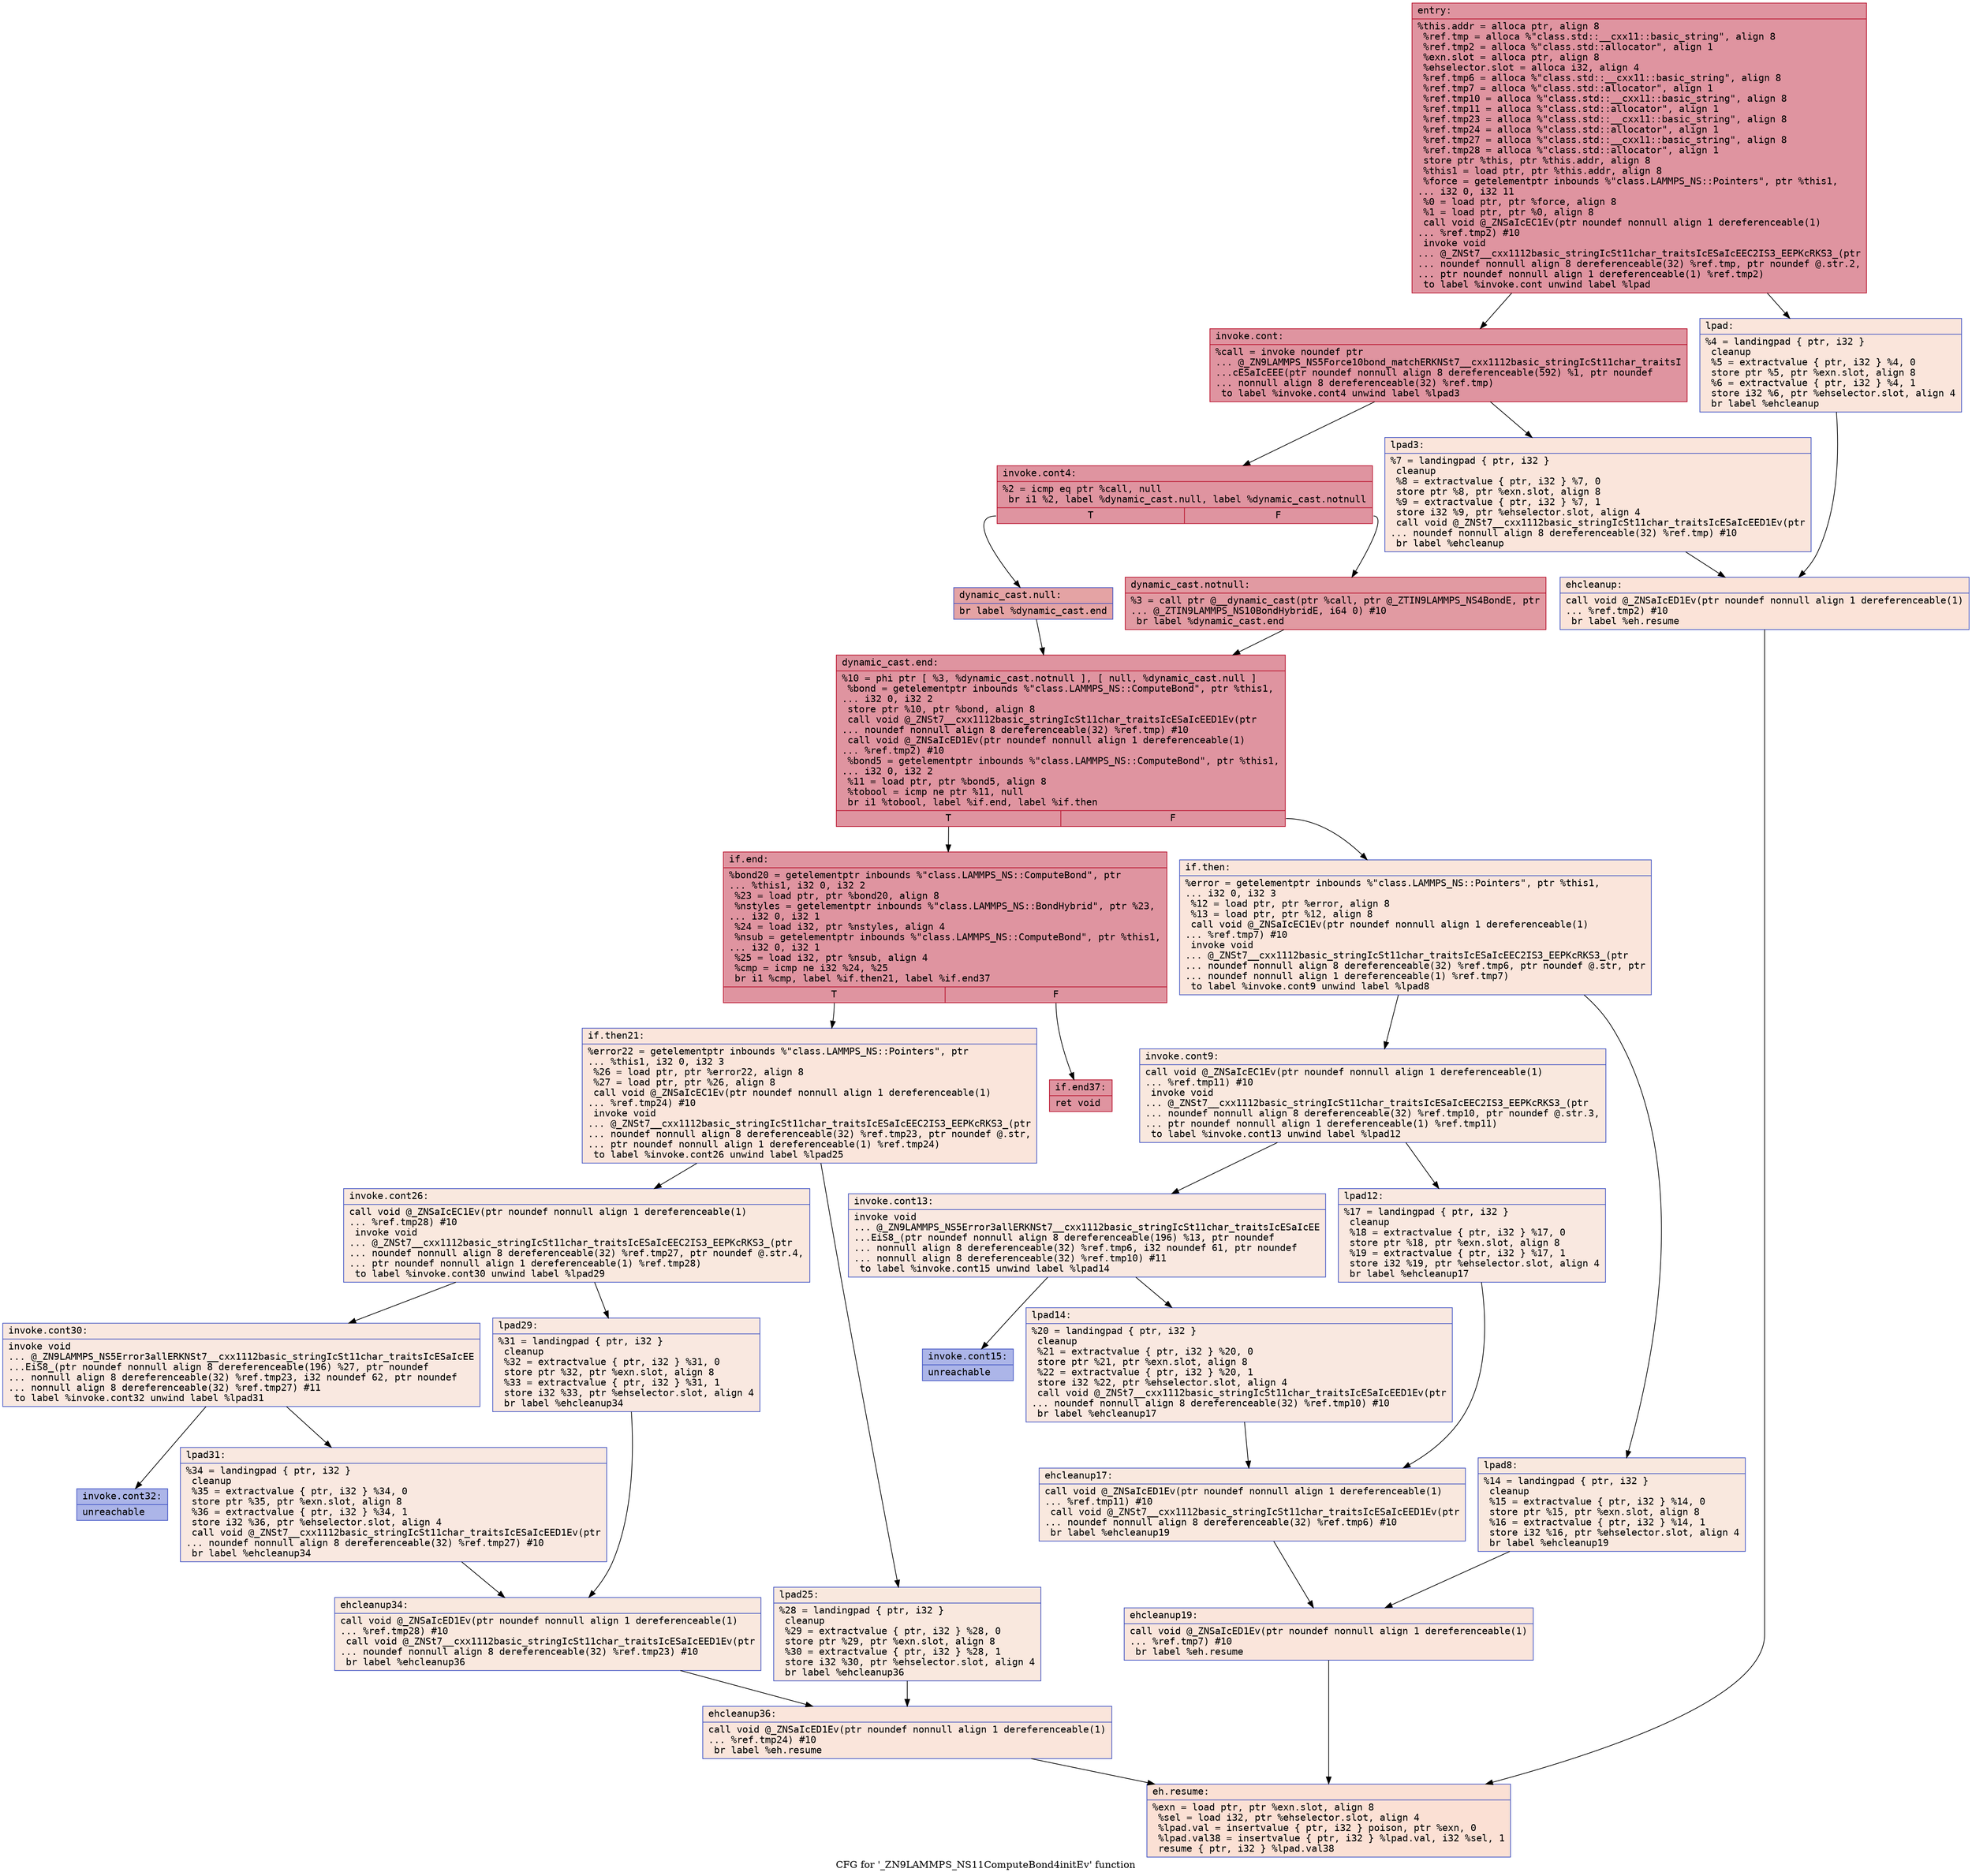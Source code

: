digraph "CFG for '_ZN9LAMMPS_NS11ComputeBond4initEv' function" {
	label="CFG for '_ZN9LAMMPS_NS11ComputeBond4initEv' function";

	Node0x555b7c8cdb40 [shape=record,color="#b70d28ff", style=filled, fillcolor="#b70d2870" fontname="Courier",label="{entry:\l|  %this.addr = alloca ptr, align 8\l  %ref.tmp = alloca %\"class.std::__cxx11::basic_string\", align 8\l  %ref.tmp2 = alloca %\"class.std::allocator\", align 1\l  %exn.slot = alloca ptr, align 8\l  %ehselector.slot = alloca i32, align 4\l  %ref.tmp6 = alloca %\"class.std::__cxx11::basic_string\", align 8\l  %ref.tmp7 = alloca %\"class.std::allocator\", align 1\l  %ref.tmp10 = alloca %\"class.std::__cxx11::basic_string\", align 8\l  %ref.tmp11 = alloca %\"class.std::allocator\", align 1\l  %ref.tmp23 = alloca %\"class.std::__cxx11::basic_string\", align 8\l  %ref.tmp24 = alloca %\"class.std::allocator\", align 1\l  %ref.tmp27 = alloca %\"class.std::__cxx11::basic_string\", align 8\l  %ref.tmp28 = alloca %\"class.std::allocator\", align 1\l  store ptr %this, ptr %this.addr, align 8\l  %this1 = load ptr, ptr %this.addr, align 8\l  %force = getelementptr inbounds %\"class.LAMMPS_NS::Pointers\", ptr %this1,\l... i32 0, i32 11\l  %0 = load ptr, ptr %force, align 8\l  %1 = load ptr, ptr %0, align 8\l  call void @_ZNSaIcEC1Ev(ptr noundef nonnull align 1 dereferenceable(1)\l... %ref.tmp2) #10\l  invoke void\l... @_ZNSt7__cxx1112basic_stringIcSt11char_traitsIcESaIcEEC2IS3_EEPKcRKS3_(ptr\l... noundef nonnull align 8 dereferenceable(32) %ref.tmp, ptr noundef @.str.2,\l... ptr noundef nonnull align 1 dereferenceable(1) %ref.tmp2)\l          to label %invoke.cont unwind label %lpad\l}"];
	Node0x555b7c8cdb40 -> Node0x555b7c8ce830[tooltip="entry -> invoke.cont\nProbability 100.00%" ];
	Node0x555b7c8cdb40 -> Node0x555b7c8ce8b0[tooltip="entry -> lpad\nProbability 0.00%" ];
	Node0x555b7c8ce830 [shape=record,color="#b70d28ff", style=filled, fillcolor="#b70d2870" fontname="Courier",label="{invoke.cont:\l|  %call = invoke noundef ptr\l... @_ZN9LAMMPS_NS5Force10bond_matchERKNSt7__cxx1112basic_stringIcSt11char_traitsI\l...cESaIcEEE(ptr noundef nonnull align 8 dereferenceable(592) %1, ptr noundef\l... nonnull align 8 dereferenceable(32) %ref.tmp)\l          to label %invoke.cont4 unwind label %lpad3\l}"];
	Node0x555b7c8ce830 -> Node0x555b7c8ce7e0[tooltip="invoke.cont -> invoke.cont4\nProbability 100.00%" ];
	Node0x555b7c8ce830 -> Node0x555b7c8ceae0[tooltip="invoke.cont -> lpad3\nProbability 0.00%" ];
	Node0x555b7c8ce7e0 [shape=record,color="#b70d28ff", style=filled, fillcolor="#b70d2870" fontname="Courier",label="{invoke.cont4:\l|  %2 = icmp eq ptr %call, null\l  br i1 %2, label %dynamic_cast.null, label %dynamic_cast.notnull\l|{<s0>T|<s1>F}}"];
	Node0x555b7c8ce7e0:s0 -> Node0x555b7c8ced60[tooltip="invoke.cont4 -> dynamic_cast.null\nProbability 37.50%" ];
	Node0x555b7c8ce7e0:s1 -> Node0x555b7c8cede0[tooltip="invoke.cont4 -> dynamic_cast.notnull\nProbability 62.50%" ];
	Node0x555b7c8cede0 [shape=record,color="#b70d28ff", style=filled, fillcolor="#bb1b2c70" fontname="Courier",label="{dynamic_cast.notnull:\l|  %3 = call ptr @__dynamic_cast(ptr %call, ptr @_ZTIN9LAMMPS_NS4BondE, ptr\l... @_ZTIN9LAMMPS_NS10BondHybridE, i64 0) #10\l  br label %dynamic_cast.end\l}"];
	Node0x555b7c8cede0 -> Node0x555b7c8b4af0[tooltip="dynamic_cast.notnull -> dynamic_cast.end\nProbability 100.00%" ];
	Node0x555b7c8ce8b0 [shape=record,color="#3d50c3ff", style=filled, fillcolor="#f4c5ad70" fontname="Courier",label="{lpad:\l|  %4 = landingpad \{ ptr, i32 \}\l          cleanup\l  %5 = extractvalue \{ ptr, i32 \} %4, 0\l  store ptr %5, ptr %exn.slot, align 8\l  %6 = extractvalue \{ ptr, i32 \} %4, 1\l  store i32 %6, ptr %ehselector.slot, align 4\l  br label %ehcleanup\l}"];
	Node0x555b7c8ce8b0 -> Node0x555b7c8ba650[tooltip="lpad -> ehcleanup\nProbability 100.00%" ];
	Node0x555b7c8ceae0 [shape=record,color="#3d50c3ff", style=filled, fillcolor="#f4c5ad70" fontname="Courier",label="{lpad3:\l|  %7 = landingpad \{ ptr, i32 \}\l          cleanup\l  %8 = extractvalue \{ ptr, i32 \} %7, 0\l  store ptr %8, ptr %exn.slot, align 8\l  %9 = extractvalue \{ ptr, i32 \} %7, 1\l  store i32 %9, ptr %ehselector.slot, align 4\l  call void @_ZNSt7__cxx1112basic_stringIcSt11char_traitsIcESaIcEED1Ev(ptr\l... noundef nonnull align 8 dereferenceable(32) %ref.tmp) #10\l  br label %ehcleanup\l}"];
	Node0x555b7c8ceae0 -> Node0x555b7c8ba650[tooltip="lpad3 -> ehcleanup\nProbability 100.00%" ];
	Node0x555b7c8ced60 [shape=record,color="#3d50c3ff", style=filled, fillcolor="#c32e3170" fontname="Courier",label="{dynamic_cast.null:\l|  br label %dynamic_cast.end\l}"];
	Node0x555b7c8ced60 -> Node0x555b7c8b4af0[tooltip="dynamic_cast.null -> dynamic_cast.end\nProbability 100.00%" ];
	Node0x555b7c8b4af0 [shape=record,color="#b70d28ff", style=filled, fillcolor="#b70d2870" fontname="Courier",label="{dynamic_cast.end:\l|  %10 = phi ptr [ %3, %dynamic_cast.notnull ], [ null, %dynamic_cast.null ]\l  %bond = getelementptr inbounds %\"class.LAMMPS_NS::ComputeBond\", ptr %this1,\l... i32 0, i32 2\l  store ptr %10, ptr %bond, align 8\l  call void @_ZNSt7__cxx1112basic_stringIcSt11char_traitsIcESaIcEED1Ev(ptr\l... noundef nonnull align 8 dereferenceable(32) %ref.tmp) #10\l  call void @_ZNSaIcED1Ev(ptr noundef nonnull align 1 dereferenceable(1)\l... %ref.tmp2) #10\l  %bond5 = getelementptr inbounds %\"class.LAMMPS_NS::ComputeBond\", ptr %this1,\l... i32 0, i32 2\l  %11 = load ptr, ptr %bond5, align 8\l  %tobool = icmp ne ptr %11, null\l  br i1 %tobool, label %if.end, label %if.then\l|{<s0>T|<s1>F}}"];
	Node0x555b7c8b4af0:s0 -> Node0x555b7c8c7800[tooltip="dynamic_cast.end -> if.end\nProbability 100.00%" ];
	Node0x555b7c8b4af0:s1 -> Node0x555b7c8c7870[tooltip="dynamic_cast.end -> if.then\nProbability 0.00%" ];
	Node0x555b7c8c7870 [shape=record,color="#3d50c3ff", style=filled, fillcolor="#f4c5ad70" fontname="Courier",label="{if.then:\l|  %error = getelementptr inbounds %\"class.LAMMPS_NS::Pointers\", ptr %this1,\l... i32 0, i32 3\l  %12 = load ptr, ptr %error, align 8\l  %13 = load ptr, ptr %12, align 8\l  call void @_ZNSaIcEC1Ev(ptr noundef nonnull align 1 dereferenceable(1)\l... %ref.tmp7) #10\l  invoke void\l... @_ZNSt7__cxx1112basic_stringIcSt11char_traitsIcESaIcEEC2IS3_EEPKcRKS3_(ptr\l... noundef nonnull align 8 dereferenceable(32) %ref.tmp6, ptr noundef @.str, ptr\l... noundef nonnull align 1 dereferenceable(1) %ref.tmp7)\l          to label %invoke.cont9 unwind label %lpad8\l}"];
	Node0x555b7c8c7870 -> Node0x555b7c8c7cf0[tooltip="if.then -> invoke.cont9\nProbability 50.00%" ];
	Node0x555b7c8c7870 -> Node0x555b7c8c7d40[tooltip="if.then -> lpad8\nProbability 50.00%" ];
	Node0x555b7c8c7cf0 [shape=record,color="#3d50c3ff", style=filled, fillcolor="#f2cab570" fontname="Courier",label="{invoke.cont9:\l|  call void @_ZNSaIcEC1Ev(ptr noundef nonnull align 1 dereferenceable(1)\l... %ref.tmp11) #10\l  invoke void\l... @_ZNSt7__cxx1112basic_stringIcSt11char_traitsIcESaIcEEC2IS3_EEPKcRKS3_(ptr\l... noundef nonnull align 8 dereferenceable(32) %ref.tmp10, ptr noundef @.str.3,\l... ptr noundef nonnull align 1 dereferenceable(1) %ref.tmp11)\l          to label %invoke.cont13 unwind label %lpad12\l}"];
	Node0x555b7c8c7cf0 -> Node0x555b7c8c8090[tooltip="invoke.cont9 -> invoke.cont13\nProbability 50.00%" ];
	Node0x555b7c8c7cf0 -> Node0x555b7c8c80e0[tooltip="invoke.cont9 -> lpad12\nProbability 50.00%" ];
	Node0x555b7c8c8090 [shape=record,color="#3d50c3ff", style=filled, fillcolor="#f1ccb870" fontname="Courier",label="{invoke.cont13:\l|  invoke void\l... @_ZN9LAMMPS_NS5Error3allERKNSt7__cxx1112basic_stringIcSt11char_traitsIcESaIcEE\l...EiS8_(ptr noundef nonnull align 8 dereferenceable(196) %13, ptr noundef\l... nonnull align 8 dereferenceable(32) %ref.tmp6, i32 noundef 61, ptr noundef\l... nonnull align 8 dereferenceable(32) %ref.tmp10) #11\l          to label %invoke.cont15 unwind label %lpad14\l}"];
	Node0x555b7c8c8090 -> Node0x555b7c8c8040[tooltip="invoke.cont13 -> invoke.cont15\nProbability 0.00%" ];
	Node0x555b7c8c8090 -> Node0x555b7c8c83d0[tooltip="invoke.cont13 -> lpad14\nProbability 100.00%" ];
	Node0x555b7c8c8040 [shape=record,color="#3d50c3ff", style=filled, fillcolor="#4358cb70" fontname="Courier",label="{invoke.cont15:\l|  unreachable\l}"];
	Node0x555b7c8ba650 [shape=record,color="#3d50c3ff", style=filled, fillcolor="#f6bfa670" fontname="Courier",label="{ehcleanup:\l|  call void @_ZNSaIcED1Ev(ptr noundef nonnull align 1 dereferenceable(1)\l... %ref.tmp2) #10\l  br label %eh.resume\l}"];
	Node0x555b7c8ba650 -> Node0x555b7c8d2190[tooltip="ehcleanup -> eh.resume\nProbability 100.00%" ];
	Node0x555b7c8c7d40 [shape=record,color="#3d50c3ff", style=filled, fillcolor="#f2cab570" fontname="Courier",label="{lpad8:\l|  %14 = landingpad \{ ptr, i32 \}\l          cleanup\l  %15 = extractvalue \{ ptr, i32 \} %14, 0\l  store ptr %15, ptr %exn.slot, align 8\l  %16 = extractvalue \{ ptr, i32 \} %14, 1\l  store i32 %16, ptr %ehselector.slot, align 4\l  br label %ehcleanup19\l}"];
	Node0x555b7c8c7d40 -> Node0x555b7c8d24e0[tooltip="lpad8 -> ehcleanup19\nProbability 100.00%" ];
	Node0x555b7c8c80e0 [shape=record,color="#3d50c3ff", style=filled, fillcolor="#f1ccb870" fontname="Courier",label="{lpad12:\l|  %17 = landingpad \{ ptr, i32 \}\l          cleanup\l  %18 = extractvalue \{ ptr, i32 \} %17, 0\l  store ptr %18, ptr %exn.slot, align 8\l  %19 = extractvalue \{ ptr, i32 \} %17, 1\l  store i32 %19, ptr %ehselector.slot, align 4\l  br label %ehcleanup17\l}"];
	Node0x555b7c8c80e0 -> Node0x555b7c8d2850[tooltip="lpad12 -> ehcleanup17\nProbability 100.00%" ];
	Node0x555b7c8c83d0 [shape=record,color="#3d50c3ff", style=filled, fillcolor="#f1ccb870" fontname="Courier",label="{lpad14:\l|  %20 = landingpad \{ ptr, i32 \}\l          cleanup\l  %21 = extractvalue \{ ptr, i32 \} %20, 0\l  store ptr %21, ptr %exn.slot, align 8\l  %22 = extractvalue \{ ptr, i32 \} %20, 1\l  store i32 %22, ptr %ehselector.slot, align 4\l  call void @_ZNSt7__cxx1112basic_stringIcSt11char_traitsIcESaIcEED1Ev(ptr\l... noundef nonnull align 8 dereferenceable(32) %ref.tmp10) #10\l  br label %ehcleanup17\l}"];
	Node0x555b7c8c83d0 -> Node0x555b7c8d2850[tooltip="lpad14 -> ehcleanup17\nProbability 100.00%" ];
	Node0x555b7c8d2850 [shape=record,color="#3d50c3ff", style=filled, fillcolor="#f2cab570" fontname="Courier",label="{ehcleanup17:\l|  call void @_ZNSaIcED1Ev(ptr noundef nonnull align 1 dereferenceable(1)\l... %ref.tmp11) #10\l  call void @_ZNSt7__cxx1112basic_stringIcSt11char_traitsIcESaIcEED1Ev(ptr\l... noundef nonnull align 8 dereferenceable(32) %ref.tmp6) #10\l  br label %ehcleanup19\l}"];
	Node0x555b7c8d2850 -> Node0x555b7c8d24e0[tooltip="ehcleanup17 -> ehcleanup19\nProbability 100.00%" ];
	Node0x555b7c8d24e0 [shape=record,color="#3d50c3ff", style=filled, fillcolor="#f4c5ad70" fontname="Courier",label="{ehcleanup19:\l|  call void @_ZNSaIcED1Ev(ptr noundef nonnull align 1 dereferenceable(1)\l... %ref.tmp7) #10\l  br label %eh.resume\l}"];
	Node0x555b7c8d24e0 -> Node0x555b7c8d2190[tooltip="ehcleanup19 -> eh.resume\nProbability 100.00%" ];
	Node0x555b7c8c7800 [shape=record,color="#b70d28ff", style=filled, fillcolor="#b70d2870" fontname="Courier",label="{if.end:\l|  %bond20 = getelementptr inbounds %\"class.LAMMPS_NS::ComputeBond\", ptr\l... %this1, i32 0, i32 2\l  %23 = load ptr, ptr %bond20, align 8\l  %nstyles = getelementptr inbounds %\"class.LAMMPS_NS::BondHybrid\", ptr %23,\l... i32 0, i32 1\l  %24 = load i32, ptr %nstyles, align 4\l  %nsub = getelementptr inbounds %\"class.LAMMPS_NS::ComputeBond\", ptr %this1,\l... i32 0, i32 1\l  %25 = load i32, ptr %nsub, align 4\l  %cmp = icmp ne i32 %24, %25\l  br i1 %cmp, label %if.then21, label %if.end37\l|{<s0>T|<s1>F}}"];
	Node0x555b7c8c7800:s0 -> Node0x555b7c8d3620[tooltip="if.end -> if.then21\nProbability 0.00%" ];
	Node0x555b7c8c7800:s1 -> Node0x555b7c8d3670[tooltip="if.end -> if.end37\nProbability 100.00%" ];
	Node0x555b7c8d3620 [shape=record,color="#3d50c3ff", style=filled, fillcolor="#f4c5ad70" fontname="Courier",label="{if.then21:\l|  %error22 = getelementptr inbounds %\"class.LAMMPS_NS::Pointers\", ptr\l... %this1, i32 0, i32 3\l  %26 = load ptr, ptr %error22, align 8\l  %27 = load ptr, ptr %26, align 8\l  call void @_ZNSaIcEC1Ev(ptr noundef nonnull align 1 dereferenceable(1)\l... %ref.tmp24) #10\l  invoke void\l... @_ZNSt7__cxx1112basic_stringIcSt11char_traitsIcESaIcEEC2IS3_EEPKcRKS3_(ptr\l... noundef nonnull align 8 dereferenceable(32) %ref.tmp23, ptr noundef @.str,\l... ptr noundef nonnull align 1 dereferenceable(1) %ref.tmp24)\l          to label %invoke.cont26 unwind label %lpad25\l}"];
	Node0x555b7c8d3620 -> Node0x555b7c8d3b00[tooltip="if.then21 -> invoke.cont26\nProbability 50.00%" ];
	Node0x555b7c8d3620 -> Node0x555b7c8d41a0[tooltip="if.then21 -> lpad25\nProbability 50.00%" ];
	Node0x555b7c8d3b00 [shape=record,color="#3d50c3ff", style=filled, fillcolor="#f2cab570" fontname="Courier",label="{invoke.cont26:\l|  call void @_ZNSaIcEC1Ev(ptr noundef nonnull align 1 dereferenceable(1)\l... %ref.tmp28) #10\l  invoke void\l... @_ZNSt7__cxx1112basic_stringIcSt11char_traitsIcESaIcEEC2IS3_EEPKcRKS3_(ptr\l... noundef nonnull align 8 dereferenceable(32) %ref.tmp27, ptr noundef @.str.4,\l... ptr noundef nonnull align 1 dereferenceable(1) %ref.tmp28)\l          to label %invoke.cont30 unwind label %lpad29\l}"];
	Node0x555b7c8d3b00 -> Node0x555b7c8d44c0[tooltip="invoke.cont26 -> invoke.cont30\nProbability 50.00%" ];
	Node0x555b7c8d3b00 -> Node0x555b7c8d4510[tooltip="invoke.cont26 -> lpad29\nProbability 50.00%" ];
	Node0x555b7c8d44c0 [shape=record,color="#3d50c3ff", style=filled, fillcolor="#f1ccb870" fontname="Courier",label="{invoke.cont30:\l|  invoke void\l... @_ZN9LAMMPS_NS5Error3allERKNSt7__cxx1112basic_stringIcSt11char_traitsIcESaIcEE\l...EiS8_(ptr noundef nonnull align 8 dereferenceable(196) %27, ptr noundef\l... nonnull align 8 dereferenceable(32) %ref.tmp23, i32 noundef 62, ptr noundef\l... nonnull align 8 dereferenceable(32) %ref.tmp27) #11\l          to label %invoke.cont32 unwind label %lpad31\l}"];
	Node0x555b7c8d44c0 -> Node0x555b7c8d4470[tooltip="invoke.cont30 -> invoke.cont32\nProbability 0.00%" ];
	Node0x555b7c8d44c0 -> Node0x555b7c8d47d0[tooltip="invoke.cont30 -> lpad31\nProbability 100.00%" ];
	Node0x555b7c8d4470 [shape=record,color="#3d50c3ff", style=filled, fillcolor="#4358cb70" fontname="Courier",label="{invoke.cont32:\l|  unreachable\l}"];
	Node0x555b7c8d41a0 [shape=record,color="#3d50c3ff", style=filled, fillcolor="#f2cab570" fontname="Courier",label="{lpad25:\l|  %28 = landingpad \{ ptr, i32 \}\l          cleanup\l  %29 = extractvalue \{ ptr, i32 \} %28, 0\l  store ptr %29, ptr %exn.slot, align 8\l  %30 = extractvalue \{ ptr, i32 \} %28, 1\l  store i32 %30, ptr %ehselector.slot, align 4\l  br label %ehcleanup36\l}"];
	Node0x555b7c8d41a0 -> Node0x555b7c8d4d90[tooltip="lpad25 -> ehcleanup36\nProbability 100.00%" ];
	Node0x555b7c8d4510 [shape=record,color="#3d50c3ff", style=filled, fillcolor="#f1ccb870" fontname="Courier",label="{lpad29:\l|  %31 = landingpad \{ ptr, i32 \}\l          cleanup\l  %32 = extractvalue \{ ptr, i32 \} %31, 0\l  store ptr %32, ptr %exn.slot, align 8\l  %33 = extractvalue \{ ptr, i32 \} %31, 1\l  store i32 %33, ptr %ehselector.slot, align 4\l  br label %ehcleanup34\l}"];
	Node0x555b7c8d4510 -> Node0x555b7c8d50e0[tooltip="lpad29 -> ehcleanup34\nProbability 100.00%" ];
	Node0x555b7c8d47d0 [shape=record,color="#3d50c3ff", style=filled, fillcolor="#f1ccb870" fontname="Courier",label="{lpad31:\l|  %34 = landingpad \{ ptr, i32 \}\l          cleanup\l  %35 = extractvalue \{ ptr, i32 \} %34, 0\l  store ptr %35, ptr %exn.slot, align 8\l  %36 = extractvalue \{ ptr, i32 \} %34, 1\l  store i32 %36, ptr %ehselector.slot, align 4\l  call void @_ZNSt7__cxx1112basic_stringIcSt11char_traitsIcESaIcEED1Ev(ptr\l... noundef nonnull align 8 dereferenceable(32) %ref.tmp27) #10\l  br label %ehcleanup34\l}"];
	Node0x555b7c8d47d0 -> Node0x555b7c8d50e0[tooltip="lpad31 -> ehcleanup34\nProbability 100.00%" ];
	Node0x555b7c8d50e0 [shape=record,color="#3d50c3ff", style=filled, fillcolor="#f2cab570" fontname="Courier",label="{ehcleanup34:\l|  call void @_ZNSaIcED1Ev(ptr noundef nonnull align 1 dereferenceable(1)\l... %ref.tmp28) #10\l  call void @_ZNSt7__cxx1112basic_stringIcSt11char_traitsIcESaIcEED1Ev(ptr\l... noundef nonnull align 8 dereferenceable(32) %ref.tmp23) #10\l  br label %ehcleanup36\l}"];
	Node0x555b7c8d50e0 -> Node0x555b7c8d4d90[tooltip="ehcleanup34 -> ehcleanup36\nProbability 100.00%" ];
	Node0x555b7c8d4d90 [shape=record,color="#3d50c3ff", style=filled, fillcolor="#f4c5ad70" fontname="Courier",label="{ehcleanup36:\l|  call void @_ZNSaIcED1Ev(ptr noundef nonnull align 1 dereferenceable(1)\l... %ref.tmp24) #10\l  br label %eh.resume\l}"];
	Node0x555b7c8d4d90 -> Node0x555b7c8d2190[tooltip="ehcleanup36 -> eh.resume\nProbability 100.00%" ];
	Node0x555b7c8d3670 [shape=record,color="#b70d28ff", style=filled, fillcolor="#b70d2870" fontname="Courier",label="{if.end37:\l|  ret void\l}"];
	Node0x555b7c8d2190 [shape=record,color="#3d50c3ff", style=filled, fillcolor="#f7b99e70" fontname="Courier",label="{eh.resume:\l|  %exn = load ptr, ptr %exn.slot, align 8\l  %sel = load i32, ptr %ehselector.slot, align 4\l  %lpad.val = insertvalue \{ ptr, i32 \} poison, ptr %exn, 0\l  %lpad.val38 = insertvalue \{ ptr, i32 \} %lpad.val, i32 %sel, 1\l  resume \{ ptr, i32 \} %lpad.val38\l}"];
}
